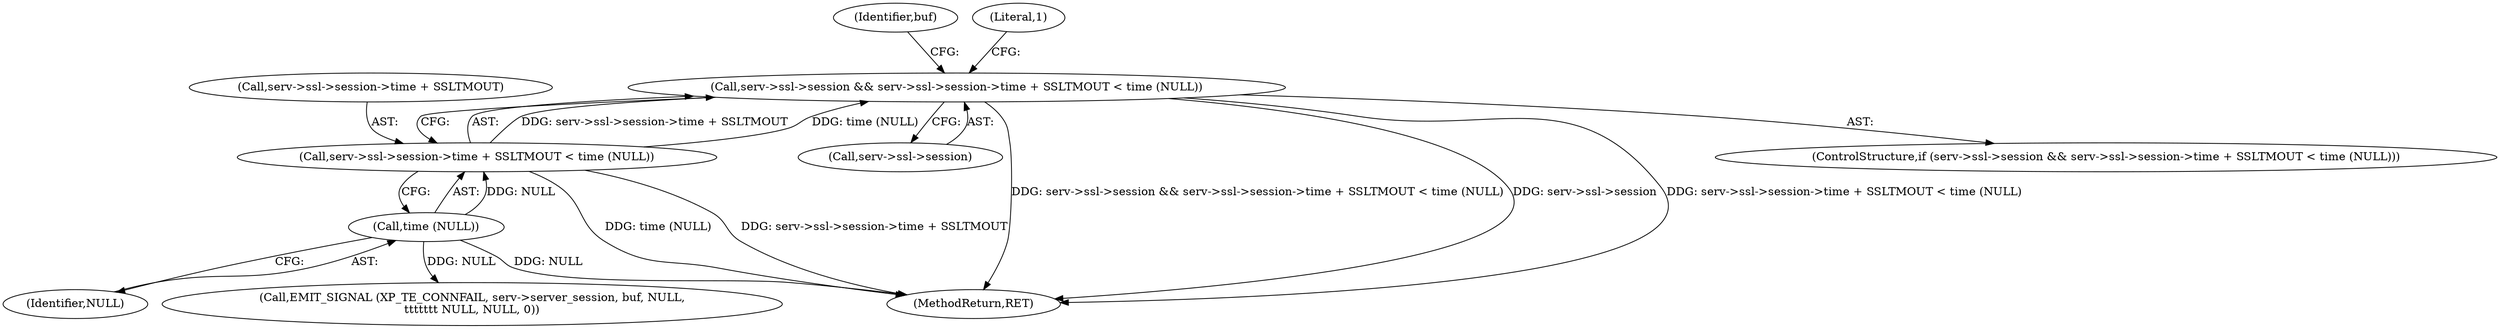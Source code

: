 digraph "0_hexchat_c9b63f7f9be01692b03fa15275135a4910a7e02d@pointer" {
"1000558" [label="(Call,serv->ssl->session && serv->ssl->session->time + SSLTMOUT < time (NULL))"];
"1000564" [label="(Call,serv->ssl->session->time + SSLTMOUT < time (NULL))"];
"1000574" [label="(Call,time (NULL))"];
"1000559" [label="(Call,serv->ssl->session)"];
"1000565" [label="(Call,serv->ssl->session->time + SSLTMOUT)"];
"1000607" [label="(MethodReturn,RET)"];
"1000575" [label="(Identifier,NULL)"];
"1000574" [label="(Call,time (NULL))"];
"1000564" [label="(Call,serv->ssl->session->time + SSLTMOUT < time (NULL))"];
"1000578" [label="(Identifier,buf)"];
"1000558" [label="(Call,serv->ssl->session && serv->ssl->session->time + SSLTMOUT < time (NULL))"];
"1000557" [label="(ControlStructure,if (serv->ssl->session && serv->ssl->session->time + SSLTMOUT < time (NULL)))"];
"1000582" [label="(Call,EMIT_SIGNAL (XP_TE_CONNFAIL, serv->server_session, buf, NULL,\n\t\t\t\t\t\t\t NULL, NULL, 0))"];
"1000606" [label="(Literal,1)"];
"1000558" -> "1000557"  [label="AST: "];
"1000558" -> "1000559"  [label="CFG: "];
"1000558" -> "1000564"  [label="CFG: "];
"1000559" -> "1000558"  [label="AST: "];
"1000564" -> "1000558"  [label="AST: "];
"1000578" -> "1000558"  [label="CFG: "];
"1000606" -> "1000558"  [label="CFG: "];
"1000558" -> "1000607"  [label="DDG: serv->ssl->session && serv->ssl->session->time + SSLTMOUT < time (NULL)"];
"1000558" -> "1000607"  [label="DDG: serv->ssl->session"];
"1000558" -> "1000607"  [label="DDG: serv->ssl->session->time + SSLTMOUT < time (NULL)"];
"1000564" -> "1000558"  [label="DDG: serv->ssl->session->time + SSLTMOUT"];
"1000564" -> "1000558"  [label="DDG: time (NULL)"];
"1000564" -> "1000574"  [label="CFG: "];
"1000565" -> "1000564"  [label="AST: "];
"1000574" -> "1000564"  [label="AST: "];
"1000564" -> "1000607"  [label="DDG: time (NULL)"];
"1000564" -> "1000607"  [label="DDG: serv->ssl->session->time + SSLTMOUT"];
"1000574" -> "1000564"  [label="DDG: NULL"];
"1000574" -> "1000575"  [label="CFG: "];
"1000575" -> "1000574"  [label="AST: "];
"1000574" -> "1000607"  [label="DDG: NULL"];
"1000574" -> "1000582"  [label="DDG: NULL"];
}

